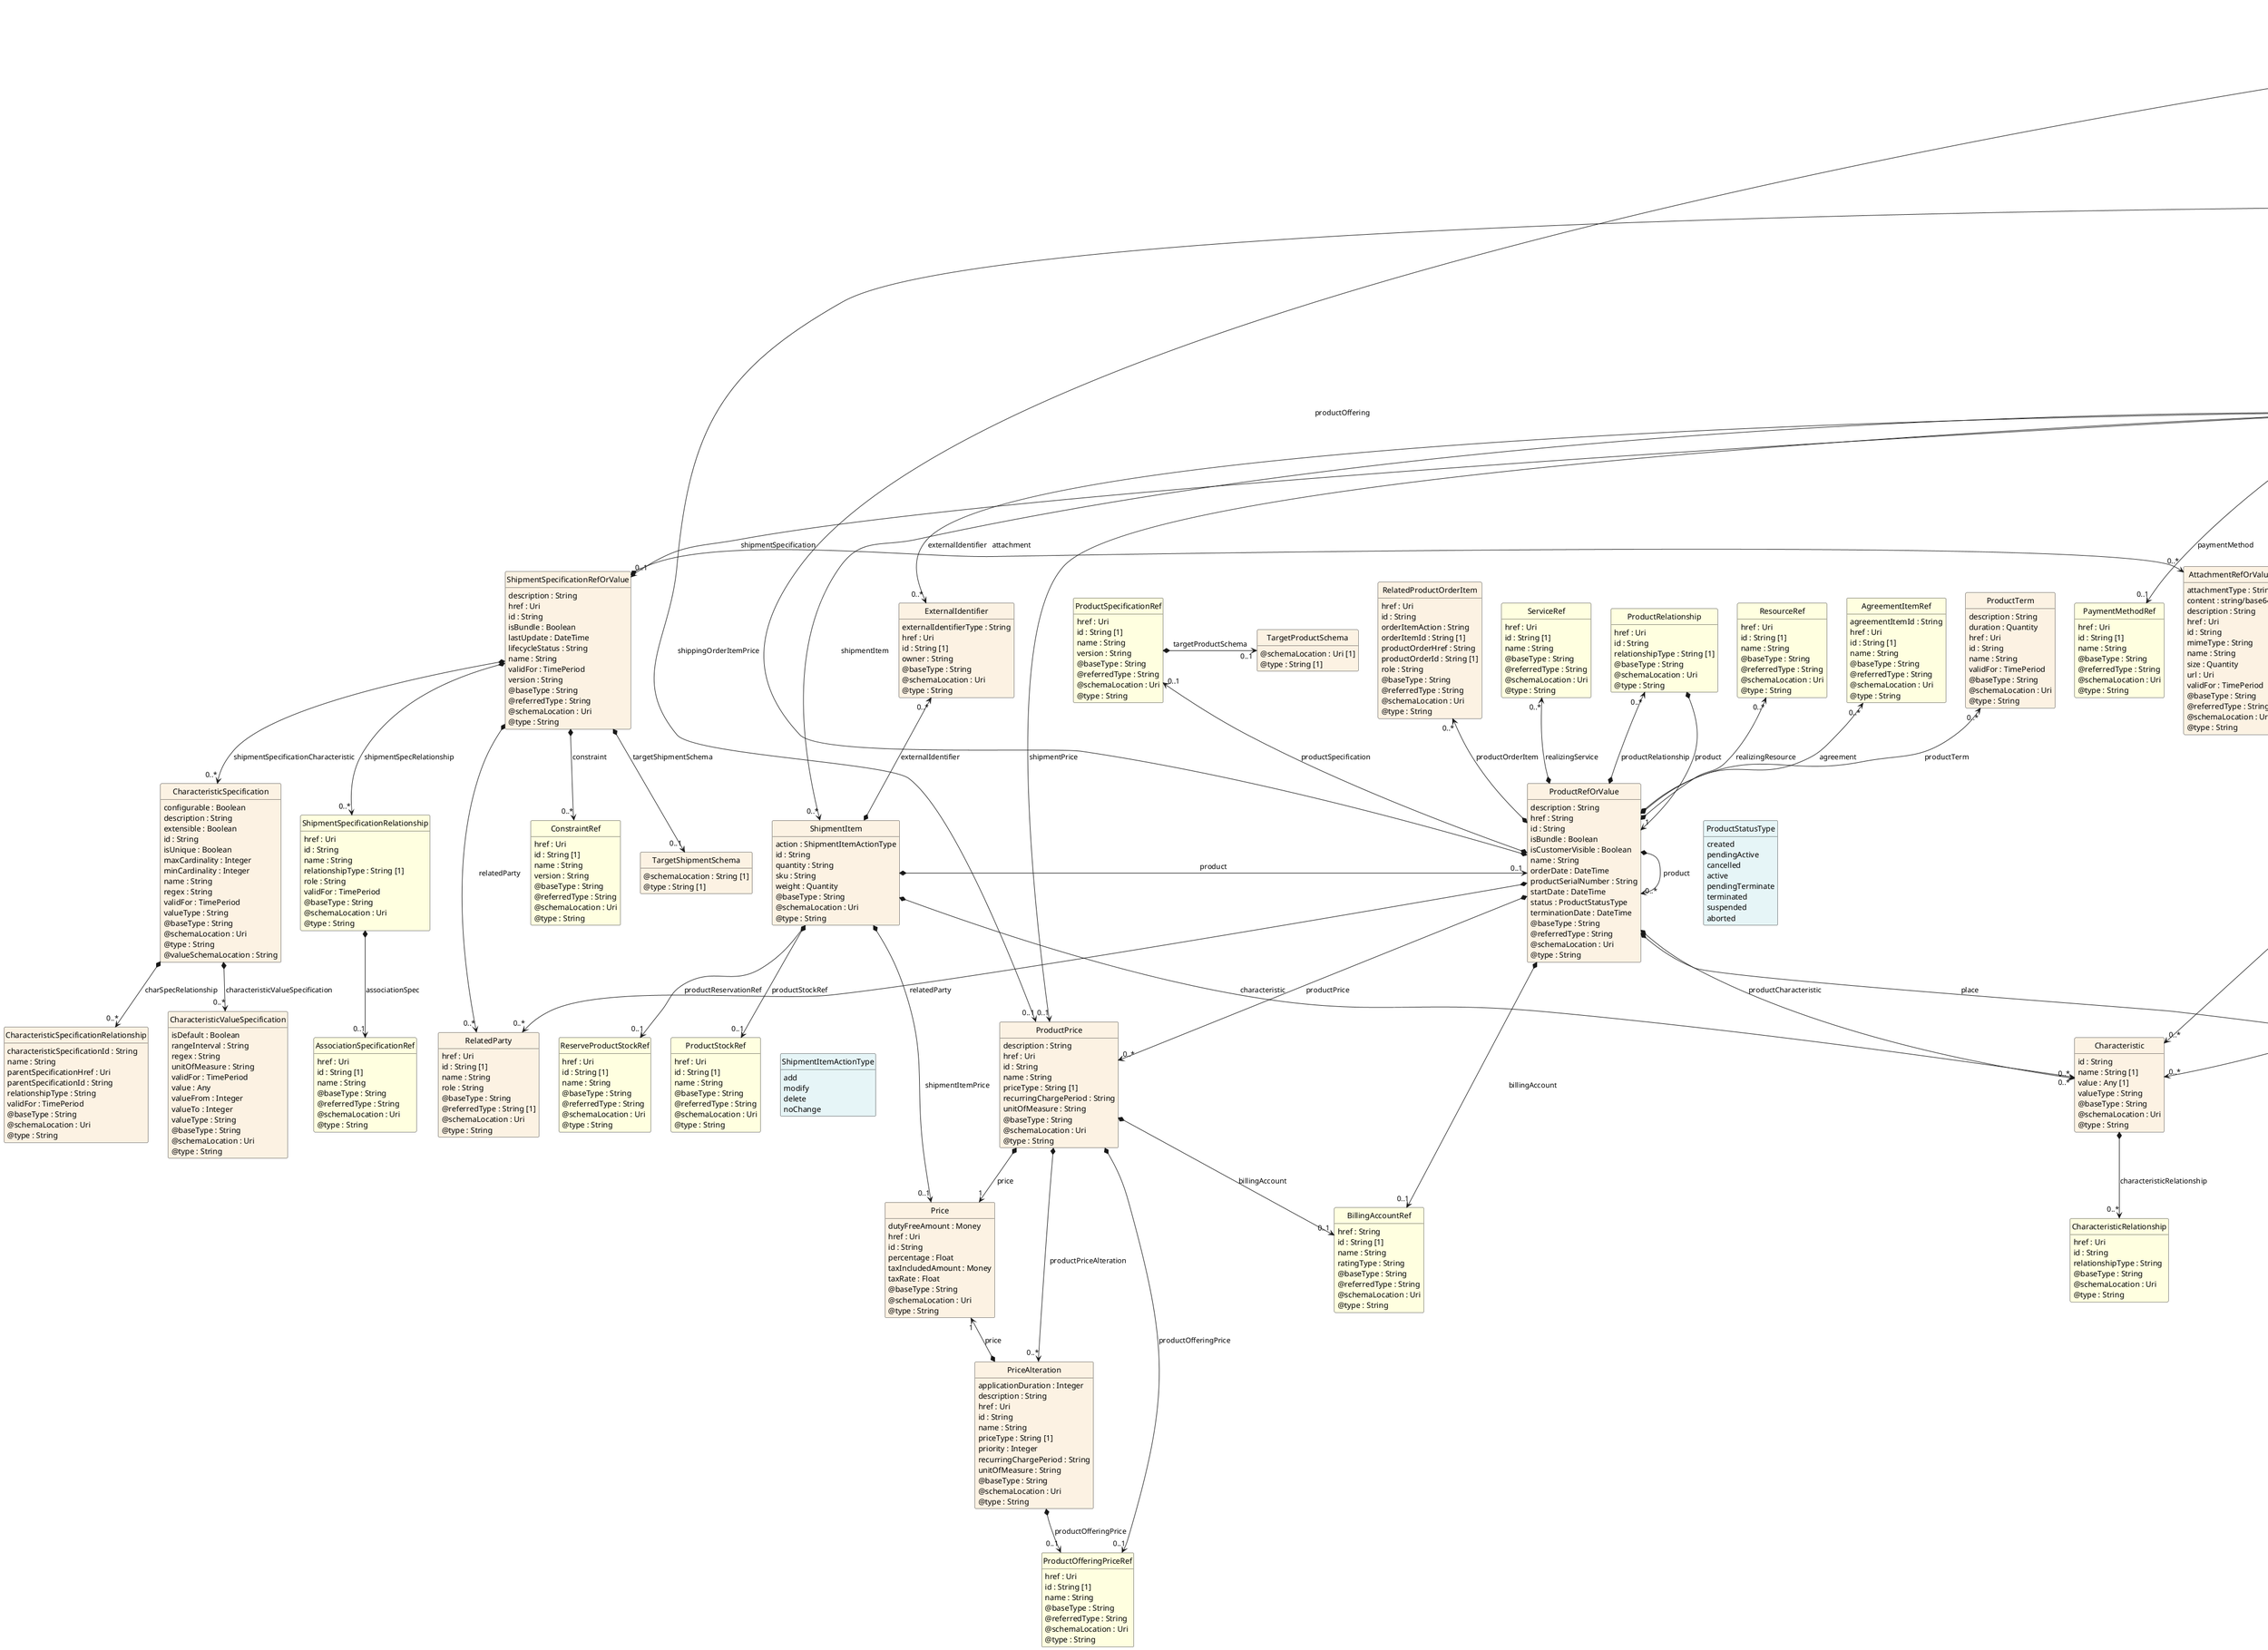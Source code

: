 @startuml
hide circle
hide methods
hide stereotype
show <<Enumeration>> stereotype
skinparam class {
   BackgroundColor<<Enumeration>> #E6F5F7
   BackgroundColor<<Ref>> #FFFFE0
   BackgroundColor<<Pivot>> #FFFFFFF
   BackgroundColor<<SimpleType>> #E2F0DA
   BackgroundColor #FCF2E3
}

class ShippingOrderItem <<Pivot>> {
    action : ShippingOrderItemActionType
    href : Uri
    id : String
    quantity : String
    status : String
    @baseType : String
    @schemaLocation : Uri
    @type : String
}

class ProductRef  <<Ref>> {
    href : Uri
    id : String [1]
    name : String
    @baseType : String
    @referredType : String
    @schemaLocation : Uri
    @type : String
}

class ShipmentRefOrValue  {
    collectionDate : DateTime
    completionDate : DateTime
    deliveryDate : DateTime
    description : String
    expectedDeliveryDate : DateTime
    href : Uri
    id : String
    name : String
    requestedDeliveryDate : DateTime
    state : String
    weight : Quantity
    @baseType : String
    @referredType : String
    @schemaLocation : Uri
    @type : String
}

class Note  {
    author : String
    date : DateTime
    id : String
    text : String
    @baseType : String
    @schemaLocation : Uri
    @type : String
}

class ShipmentTrackingRef  <<Ref>> {
    href : Uri
    id : String [1]
    name : String
    @baseType : String
    @referredType : String
    @schemaLocation : Uri
    @type : String
}

class RelatedShipment  {
    href : Uri
    id : String
    name : String
    role : String [1]
    @baseType : String
    @referredType : String
    @schemaLocation : Uri
    @type : String
}

class ShipmentSpecificationRefOrValue  {
    description : String
    href : Uri
    id : String
    isBundle : Boolean
    lastUpdate : DateTime
    lifecycleStatus : String
    name : String
    validFor : TimePeriod
    version : String
    @baseType : String
    @referredType : String
    @schemaLocation : Uri
    @type : String
}

class ShipmentSpecificationRelationship  <<Ref>> {
    href : Uri
    id : String
    name : String
    relationshipType : String [1]
    role : String
    validFor : TimePeriod
    @baseType : String
    @schemaLocation : Uri
    @type : String
}

class AssociationSpecificationRef  <<Ref>> {
    href : Uri
    id : String [1]
    name : String
    @baseType : String
    @referredType : String
    @schemaLocation : Uri
    @type : String
}

class RelatedParty  {
    href : Uri
    id : String [1]
    name : String
    role : String
    @baseType : String
    @referredType : String [1]
    @schemaLocation : Uri
    @type : String
}

class CharacteristicSpecification  {
    configurable : Boolean
    description : String
    extensible : Boolean
    id : String
    isUnique : Boolean
    maxCardinality : Integer
    minCardinality : Integer
    name : String
    regex : String
    validFor : TimePeriod
    valueType : String
    @baseType : String
    @schemaLocation : Uri
    @type : String
    @valueSchemaLocation : String
}

class CharacteristicSpecificationRelationship  {
    characteristicSpecificationId : String
    name : String
    parentSpecificationHref : Uri
    parentSpecificationId : String
    relationshipType : String
    validFor : TimePeriod
    @baseType : String
    @schemaLocation : Uri
    @type : String
}

class CharacteristicValueSpecification  {
    isDefault : Boolean
    rangeInterval : String
    regex : String
    unitOfMeasure : String
    validFor : TimePeriod
    value : Any
    valueFrom : Integer
    valueTo : Integer
    valueType : String
    @baseType : String
    @schemaLocation : Uri
    @type : String
}

class AttachmentRefOrValue  {
    attachmentType : String
    content : string/base64
    description : String
    href : Uri
    id : String
    mimeType : String
    name : String
    size : Quantity
    url : Uri
    validFor : TimePeriod
    @baseType : String
    @referredType : String
    @schemaLocation : Uri
    @type : String
}

class TargetShipmentSchema  {
    @schemaLocation : String [1]
    @type : String [1]
}

class ConstraintRef  <<Ref>> {
    href : Uri
    id : String [1]
    name : String
    version : String
    @baseType : String
    @referredType : String
    @schemaLocation : Uri
    @type : String
}

class ExternalIdentifier  {
    externalIdentifierType : String
    href : Uri
    id : String [1]
    owner : String
    @baseType : String
    @schemaLocation : Uri
    @type : String
}

class RelatedPlaceRefOrValue  {
    href : String
    id : String
    name : String
    role : String [1]
    @baseType : String
    @referredType : String
    @schemaLocation : Uri
    @type : String
}

class ProductPrice  {
    description : String
    href : Uri
    id : String
    name : String
    priceType : String [1]
    recurringChargePeriod : String
    unitOfMeasure : String
    @baseType : String
    @schemaLocation : Uri
    @type : String
}

class ProductOfferingPriceRef  <<Ref>> {
    href : Uri
    id : String [1]
    name : String
    @baseType : String
    @referredType : String
    @schemaLocation : Uri
    @type : String
}

class BillingAccountRef  <<Ref>> {
    href : String
    id : String [1]
    name : String
    ratingType : String
    @baseType : String
    @referredType : String
    @schemaLocation : Uri
    @type : String
}

class Price  {
    dutyFreeAmount : Money
    href : Uri
    id : String
    percentage : Float
    taxIncludedAmount : Money
    taxRate : Float
    @baseType : String
    @schemaLocation : Uri
    @type : String
}

class PriceAlteration  {
    applicationDuration : Integer
    description : String
    href : Uri
    id : String
    name : String
    priceType : String [1]
    priority : Integer
    recurringChargePeriod : String
    unitOfMeasure : String
    @baseType : String
    @schemaLocation : Uri
    @type : String
}

class ShippingInstruction  {
    carrierId : String
    carrierName : String
    carrierServiceCode : String
    deliveryAttempts : Integer
    deliverySpeed : String
    deliveryTimeSlot : TimePeriod
    href : Uri
    id : String
    insuredValue : Money
    labelMessage : String
    packageType : String
    receiptConfirmation : String
    shippingType : String
    signatureRequired : Boolean
    signatureRequiredBy : SignatureRequiredByType
    warehouseId : String
    @baseType : String
    @schemaLocation : Uri
    @type : String
}

class SignatureRequiredByType <<Enumeration>> {
    adult
    receiver
}

class Characteristic  {
    id : String
    name : String [1]
    value : Any [1]
    valueType : String
    @baseType : String
    @schemaLocation : Uri
    @type : String
}

class CharacteristicRelationship  <<Ref>> {
    href : Uri
    id : String
    relationshipType : String
    @baseType : String
    @schemaLocation : Uri
    @type : String
}

class RelatedPartyWithContactInfo  {
    href : Uri
    id : String
    name : String
    role : String
    @baseType : String
    @referredType : String [1]
    @schemaLocation : Uri
    @type : String
}

class ContactMedium  {
    href : Uri
    id : String
    mediumType : String
    preferred : Boolean
    validFor : TimePeriod
    @baseType : String
    @schemaLocation : Uri
    @type : String
}

class MediumCharacteristic  {
    city : String
    contactType : String
    country : String
    emailAddress : String
    faxNumber : String
    href : Uri
    id : String
    phoneNumber : String
    postCode : String
    socialNetworkId : String
    stateOrProvince : String
    street1 : String
    street2 : String
    @baseType : String
    @schemaLocation : Uri
    @type : String
}

class PaymentMethodRef  <<Ref>> {
    href : Uri
    id : String [1]
    name : String
    @baseType : String
    @referredType : String
    @schemaLocation : Uri
    @type : String
}

class ShipmentItem  {
    action : ShipmentItemActionType
    id : String
    quantity : String
    sku : String
    weight : Quantity
    @baseType : String
    @schemaLocation : Uri
    @type : String
}

class ProductRefOrValue  {
    description : String
    href : String
    id : String
    isBundle : Boolean
    isCustomerVisible : Boolean
    name : String
    orderDate : DateTime
    productSerialNumber : String
    startDate : DateTime
    status : ProductStatusType
    terminationDate : DateTime
    @baseType : String
    @referredType : String
    @schemaLocation : Uri
    @type : String
}

class ProductSpecificationRef  <<Ref>> {
    href : Uri
    id : String [1]
    name : String
    version : String
    @baseType : String
    @referredType : String
    @schemaLocation : Uri
    @type : String
}

class TargetProductSchema  {
    @schemaLocation : Uri [1]
    @type : String [1]
}

class RelatedProductOrderItem  {
    href : Uri
    id : String
    orderItemAction : String
    orderItemId : String [1]
    productOrderHref : String
    productOrderId : String [1]
    role : String
    @baseType : String
    @referredType : String
    @schemaLocation : Uri
    @type : String
}

class ServiceRef  <<Ref>> {
    href : Uri
    id : String [1]
    name : String
    @baseType : String
    @referredType : String
    @schemaLocation : Uri
    @type : String
}

class ResourceRef  <<Ref>> {
    href : Uri
    id : String [1]
    name : String
    @baseType : String
    @referredType : String
    @schemaLocation : Uri
    @type : String
}

class AgreementItemRef  <<Ref>> {
    agreementItemId : String
    href : Uri
    id : String [1]
    name : String
    @baseType : String
    @referredType : String
    @schemaLocation : Uri
    @type : String
}

class ProductOfferingRef  <<Ref>> {
    href : Uri
    id : String [1]
    name : String
    @baseType : String
    @referredType : String
    @schemaLocation : Uri
    @type : String
}

class ProductTerm  {
    description : String
    duration : Quantity
    href : Uri
    id : String
    name : String
    validFor : TimePeriod
    @baseType : String
    @schemaLocation : Uri
    @type : String
}

class ProductRelationship  <<Ref>> {
    href : Uri
    id : String
    relationshipType : String [1]
    @baseType : String
    @schemaLocation : Uri
    @type : String
}

class ProductStatusType <<Enumeration>> {
    created
    pendingActive
    cancelled
    active
    pendingTerminate
    terminated
    suspended
    aborted
}

class ReserveProductStockRef  <<Ref>> {
    href : Uri
    id : String [1]
    name : String
    @baseType : String
    @referredType : String
    @schemaLocation : Uri
    @type : String
}

class ProductStockRef  <<Ref>> {
    href : Uri
    id : String [1]
    name : String
    @baseType : String
    @referredType : String
    @schemaLocation : Uri
    @type : String
}

class ShipmentItemActionType <<Enumeration>> {
    add
    modify
    delete
    noChange
}

class ProductOrderItemRef  <<Ref>> {
    href : Uri
    id : String
    name : String
    productOrderId : String [1]
    @baseType : String
    @referredType : String
    @schemaLocation : Uri
    @type : String
}

class ShippingOrderItemActionType <<Enumeration>> {
    add
    modify
    delete
    noChange
}

ShippingOrderItem -right[hidden]-> ShippingOrderItemActionType

ProductOfferingRef "0..1" <--* ShippingOrderItem : shippingOrderItemOffering

ProductOfferingRef "0..1" <--* ShippingOrderItem : productOffering

ShippingOrderItem *-->  "0..1" RelatedPlaceRefOrValue : placeTo

ShippingOrderItem *-->  "0..1" RelatedPlaceRefOrValue : placeFrom

ShippingOrderItem *-->  "0..*" RelatedPartyWithContactInfo : relatedParty

ShippingOrderItem *-->  "0..1" ShippingInstruction : shippingInstruction

ShippingOrderItem *-->  "0..1" ProductPrice : shippingOrderItemPrice

ShippingOrderItem *-->  "0..1" ShipmentRefOrValue : shipment

ProductPrice *-->  "0..1" BillingAccountRef : billingAccount

ProductPrice *-->  "0..1" ProductOfferingPriceRef : productOfferingPrice

ProductPrice *-->  "1" Price : price

ProductPrice *-->  "0..*" PriceAlteration : productPriceAlteration

ShipmentRefOrValue *-->  "0..*" Note : note

ShippingInstruction *-->  "0..*" Note : note

ShippingInstruction -right[hidden]-> SignatureRequiredByType

ShippingInstruction *-->  "0..*" Characteristic : instructionCharacteristic

ShipmentRefOrValue *-->  "0..*" ShipmentItem : shipmentItem

Price "0..1" <-left-* ShipmentItem : shipmentItemPrice

ShipmentRefOrValue *-->  "0..*" Characteristic : shipmentCharacteristic

ShipmentRefOrValue *-->  "0..1" ProductPrice : shipmentPrice

ShipmentRefOrValue *-->  "0..1" RelatedPlaceRefOrValue : placeTo

ShipmentRefOrValue *-->  "0..1" RelatedPlaceRefOrValue : placeFrom

ShipmentRefOrValue *-right-> "0..1" ShippingInstruction : shippingInstruction

RelatedPartyWithContactInfo "0..*" <-left-* ShipmentRefOrValue : relatedParty

ShipmentRefOrValue *-->  "0..*" AttachmentRefOrValue : attachment

ShipmentRefOrValue *-->  "0..*" ExternalIdentifier : externalIdentifier

ShipmentRefOrValue *-->  "0..1" ShipmentSpecificationRefOrValue : shipmentSpecification

ShipmentSpecificationRefOrValue -right[hidden]-> Note

AttachmentRefOrValue "0..*" <-left-* ShipmentSpecificationRefOrValue : attachment

ShipmentSpecificationRefOrValue *-->  "0..*" RelatedParty : relatedParty

PriceAlteration *-->  "0..1" ProductOfferingPriceRef : productOfferingPrice

Price "1" <--* PriceAlteration : price

ExternalIdentifier "0..*" <--* ShipmentItem : externalIdentifier

ShipmentItem *-right-> "0..1" ProductRefOrValue : product

ProductOfferingRef "0..1" <--* ProductRefOrValue : productOffering

Characteristic "0..*" <--* ShipmentItem : characteristic

ShipmentItem -[hidden]-> ShipmentItemActionType

ProductRefOrValue *-right-> "0..*" ProductRefOrValue : product

ProductRefOrValue *-->  "0..1" BillingAccountRef : billingAccount

ProductRefOrValue *-->  "0..*" RelatedParty : relatedParty

ProductRefOrValue *-->  "0..*" Characteristic : productCharacteristic

ProductRefOrValue *-->  "0..*" ProductPrice : productPrice

ProductRefOrValue *-->  "0..*" RelatedPlaceRefOrValue : place

ProductRefOrValue -right[hidden]-> ProductStatusType

ProductRelationship "0..*" <--* ProductRefOrValue : productRelationship

ProductRelationship *-->  "1" ProductRefOrValue : product

AgreementItemRef "0..*" <--* ProductRefOrValue : agreement

ProductTerm "0..*" <--* ProductRefOrValue : productTerm

RelatedProductOrderItem "0..*" <--* ProductRefOrValue : productOrderItem

ServiceRef "0..*" <--* ProductRefOrValue : realizingService

ResourceRef "0..*" <--* ProductRefOrValue : realizingResource

ProductSpecificationRef "0..1" <--* ProductRefOrValue : productSpecification

ShipmentRefOrValue *-->  "0..1" PaymentMethodRef : paymentMethod

PaymentMethodRef -right[hidden]-> Characteristic

ShipmentRefOrValue *-->  "0..*" RelatedShipment : relatedShipment

RelatedShipment -right[hidden]-> PaymentMethodRef

ShipmentRefOrValue *-->  "0..1" ShipmentTrackingRef : shipmentTracking

ShipmentTrackingRef -right[hidden]-> RelatedShipment

ProductRef "0..1" <-left-* ShippingOrderItem : product

ProductOrderItemRef "0..1" <--* ShippingOrderItem : productOrderItem

ShipmentSpecificationRefOrValue *-->  "0..*" ConstraintRef : constraint

RelatedParty <-left[hidden]- ConstraintRef

ShipmentSpecificationRefOrValue *-->  "0..1" TargetShipmentSchema : targetShipmentSchema

ConstraintRef <-left[hidden]- TargetShipmentSchema

ShipmentSpecificationRefOrValue *-->  "0..*" ShipmentSpecificationRelationship : shipmentSpecRelationship

TargetShipmentSchema <-left[hidden]- ShipmentSpecificationRelationship

ShipmentSpecificationRefOrValue *-->  "0..*" CharacteristicSpecification : shipmentSpecificationCharacteristic

ShipmentSpecificationRelationship <-left[hidden]- CharacteristicSpecification

ShipmentItem *-->  "0..1" ReserveProductStockRef : productReservationRef

ShipmentItem *-->  "0..1" ProductStockRef : productStockRef

CharacteristicSpecification *-->  "0..*" CharacteristicSpecificationRelationship : charSpecRelationship

CharacteristicSpecification *-->  "0..*" CharacteristicValueSpecification : characteristicValueSpecification

ShipmentSpecificationRelationship *-->  "0..1" AssociationSpecificationRef : associationSpec

Characteristic *-->  "0..*" CharacteristicRelationship : characteristicRelationship

RelatedPartyWithContactInfo *-->  "0..*" ContactMedium : contactMedium

ContactMedium *-->  "0..1" MediumCharacteristic : characteristic

ProductSpecificationRef *-right-> "0..1" TargetProductSchema : targetProductSchema

@enduml